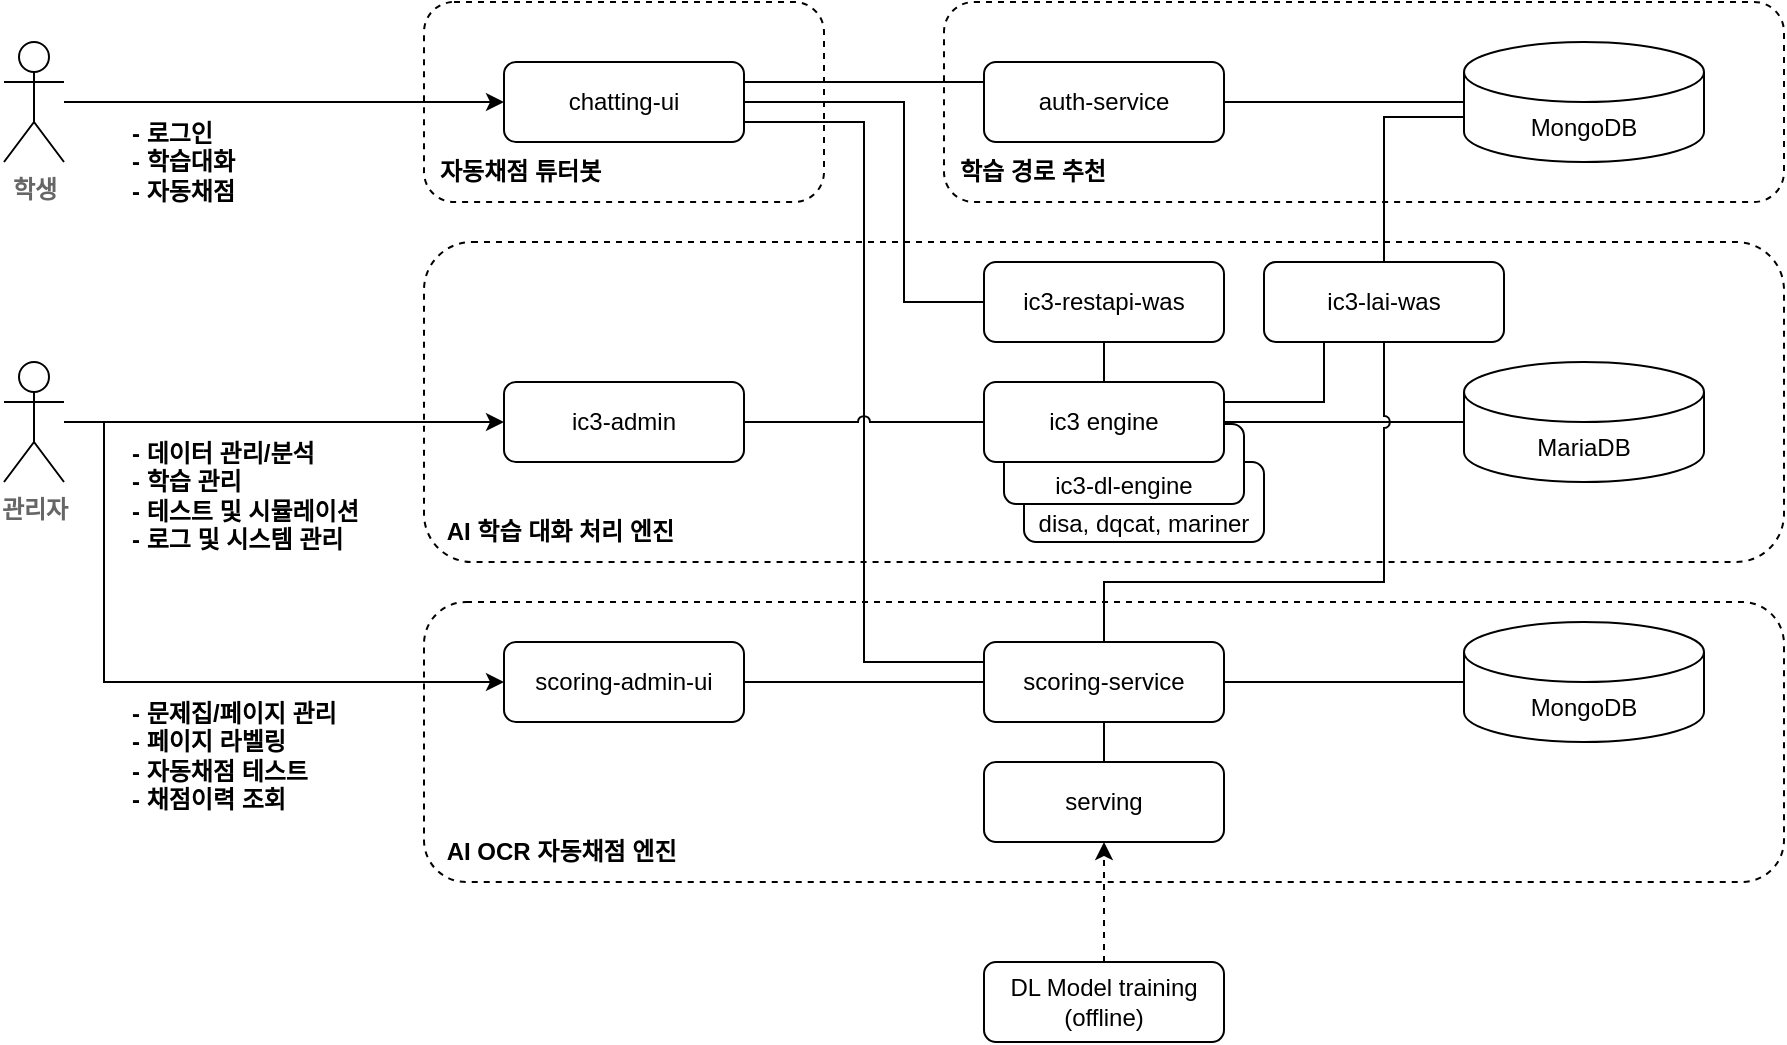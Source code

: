 <mxfile version="15.4.0" type="device" pages="2"><diagram id="HMI04QfgntQ5DL5h5nqv" name="시스템 구성도"><mxGraphModel dx="1139" dy="813" grid="1" gridSize="10" guides="1" tooltips="1" connect="1" arrows="1" fold="1" page="1" pageScale="1" pageWidth="1169" pageHeight="827" math="0" shadow="0"><root><mxCell id="0"/><mxCell id="1" parent="0"/><mxCell id="GwVszFW3vQcrVXuQvBcj-30" value="&amp;nbsp;AI OCR 자동채점 엔진" style="rounded=1;whiteSpace=wrap;verticalAlign=bottom;fillColor=none;dashed=1;strokeWidth=1;shadow=0;glass=0;sketch=0;align=left;fontStyle=1;html=1;spacing=8;" vertex="1" parent="1"><mxGeometry x="240" y="350" width="680" height="140" as="geometry"/></mxCell><mxCell id="GwVszFW3vQcrVXuQvBcj-34" value="&amp;nbsp;AI 학습 대화 처리 엔진" style="rounded=1;whiteSpace=wrap;verticalAlign=bottom;fillColor=none;dashed=1;strokeWidth=1;shadow=0;glass=0;sketch=0;align=left;fontStyle=1;html=1;spacing=8;" vertex="1" parent="1"><mxGeometry x="240" y="170" width="680" height="160" as="geometry"/></mxCell><mxCell id="GwVszFW3vQcrVXuQvBcj-35" value="자동채점 튜터봇" style="rounded=1;whiteSpace=wrap;verticalAlign=bottom;fillColor=none;dashed=1;strokeWidth=1;shadow=0;glass=0;sketch=0;align=left;fontStyle=1;html=1;spacing=8;" vertex="1" parent="1"><mxGeometry x="240" y="50" width="200" height="100" as="geometry"/></mxCell><mxCell id="GwVszFW3vQcrVXuQvBcj-36" value="학습 경로 추천" style="rounded=1;whiteSpace=wrap;verticalAlign=bottom;fillColor=none;dashed=1;strokeWidth=1;shadow=0;glass=0;sketch=0;align=left;fontStyle=1;html=1;spacing=8;" vertex="1" parent="1"><mxGeometry x="500" y="50" width="420" height="100" as="geometry"/></mxCell><mxCell id="GwVszFW3vQcrVXuQvBcj-13" value="disa, dqcat, mariner" style="rounded=1;whiteSpace=wrap;html=1;verticalAlign=bottom;" vertex="1" parent="1"><mxGeometry x="540" y="280" width="120" height="40" as="geometry"/></mxCell><mxCell id="GwVszFW3vQcrVXuQvBcj-7" value="ic3-dl-engine" style="rounded=1;whiteSpace=wrap;html=1;verticalAlign=bottom;" vertex="1" parent="1"><mxGeometry x="530" y="261" width="120" height="40" as="geometry"/></mxCell><mxCell id="GwVszFW3vQcrVXuQvBcj-14" style="edgeStyle=orthogonalEdgeStyle;rounded=0;orthogonalLoop=1;jettySize=auto;html=1;entryX=0;entryY=0.25;entryDx=0;entryDy=0;endArrow=none;endFill=0;exitX=1;exitY=0.25;exitDx=0;exitDy=0;" edge="1" parent="1" source="GwVszFW3vQcrVXuQvBcj-1" target="GwVszFW3vQcrVXuQvBcj-4"><mxGeometry relative="1" as="geometry"/></mxCell><mxCell id="GwVszFW3vQcrVXuQvBcj-15" style="edgeStyle=orthogonalEdgeStyle;rounded=0;orthogonalLoop=1;jettySize=auto;html=1;entryX=0;entryY=0.5;entryDx=0;entryDy=0;endArrow=none;endFill=0;" edge="1" parent="1" source="GwVszFW3vQcrVXuQvBcj-1" target="GwVszFW3vQcrVXuQvBcj-5"><mxGeometry relative="1" as="geometry"><Array as="points"><mxPoint x="480" y="100"/><mxPoint x="480" y="200"/></Array></mxGeometry></mxCell><mxCell id="GwVszFW3vQcrVXuQvBcj-16" style="edgeStyle=orthogonalEdgeStyle;rounded=0;orthogonalLoop=1;jettySize=auto;html=1;entryX=0;entryY=0.25;entryDx=0;entryDy=0;endArrow=none;endFill=0;exitX=1;exitY=0.75;exitDx=0;exitDy=0;" edge="1" parent="1" source="GwVszFW3vQcrVXuQvBcj-1" target="GwVszFW3vQcrVXuQvBcj-9"><mxGeometry relative="1" as="geometry"/></mxCell><mxCell id="GwVszFW3vQcrVXuQvBcj-1" value="chatting-ui" style="rounded=1;whiteSpace=wrap;html=1;" vertex="1" parent="1"><mxGeometry x="280" y="80" width="120" height="40" as="geometry"/></mxCell><mxCell id="GwVszFW3vQcrVXuQvBcj-2" value="ic3-admin" style="rounded=1;whiteSpace=wrap;html=1;" vertex="1" parent="1"><mxGeometry x="280" y="240" width="120" height="40" as="geometry"/></mxCell><mxCell id="GwVszFW3vQcrVXuQvBcj-17" style="edgeStyle=orthogonalEdgeStyle;rounded=0;orthogonalLoop=1;jettySize=auto;html=1;entryX=0;entryY=0.5;entryDx=0;entryDy=0;endArrow=none;endFill=0;" edge="1" parent="1" source="GwVszFW3vQcrVXuQvBcj-3" target="GwVszFW3vQcrVXuQvBcj-9"><mxGeometry relative="1" as="geometry"/></mxCell><mxCell id="GwVszFW3vQcrVXuQvBcj-3" value="scoring-admin-ui" style="rounded=1;whiteSpace=wrap;html=1;" vertex="1" parent="1"><mxGeometry x="280" y="370" width="120" height="40" as="geometry"/></mxCell><mxCell id="GwVszFW3vQcrVXuQvBcj-21" style="edgeStyle=orthogonalEdgeStyle;rounded=0;jumpStyle=arc;orthogonalLoop=1;jettySize=auto;html=1;entryX=0;entryY=0.5;entryDx=0;entryDy=0;entryPerimeter=0;endArrow=none;endFill=0;" edge="1" parent="1" source="GwVszFW3vQcrVXuQvBcj-4" target="GwVszFW3vQcrVXuQvBcj-10"><mxGeometry relative="1" as="geometry"/></mxCell><mxCell id="GwVszFW3vQcrVXuQvBcj-4" value="auth-service" style="rounded=1;whiteSpace=wrap;html=1;" vertex="1" parent="1"><mxGeometry x="520" y="80" width="120" height="40" as="geometry"/></mxCell><mxCell id="GwVszFW3vQcrVXuQvBcj-18" style="edgeStyle=orthogonalEdgeStyle;rounded=0;orthogonalLoop=1;jettySize=auto;html=1;entryX=0.5;entryY=0;entryDx=0;entryDy=0;endArrow=none;endFill=0;" edge="1" parent="1" source="GwVszFW3vQcrVXuQvBcj-5" target="GwVszFW3vQcrVXuQvBcj-6"><mxGeometry relative="1" as="geometry"/></mxCell><mxCell id="GwVszFW3vQcrVXuQvBcj-5" value="ic3-restapi-was" style="rounded=1;whiteSpace=wrap;html=1;" vertex="1" parent="1"><mxGeometry x="520" y="180" width="120" height="40" as="geometry"/></mxCell><mxCell id="GwVszFW3vQcrVXuQvBcj-19" style="edgeStyle=orthogonalEdgeStyle;rounded=0;orthogonalLoop=1;jettySize=auto;html=1;entryX=0.25;entryY=1;entryDx=0;entryDy=0;endArrow=none;endFill=0;exitX=1;exitY=0.25;exitDx=0;exitDy=0;" edge="1" parent="1" source="GwVszFW3vQcrVXuQvBcj-6" target="GwVszFW3vQcrVXuQvBcj-8"><mxGeometry relative="1" as="geometry"/></mxCell><mxCell id="GwVszFW3vQcrVXuQvBcj-20" style="edgeStyle=orthogonalEdgeStyle;rounded=0;orthogonalLoop=1;jettySize=auto;html=1;exitX=0;exitY=0.5;exitDx=0;exitDy=0;entryX=1;entryY=0.5;entryDx=0;entryDy=0;endArrow=none;endFill=0;jumpStyle=arc;" edge="1" parent="1" source="GwVszFW3vQcrVXuQvBcj-6" target="GwVszFW3vQcrVXuQvBcj-2"><mxGeometry relative="1" as="geometry"/></mxCell><mxCell id="GwVszFW3vQcrVXuQvBcj-22" style="edgeStyle=orthogonalEdgeStyle;rounded=0;jumpStyle=arc;orthogonalLoop=1;jettySize=auto;html=1;entryX=0;entryY=0.5;entryDx=0;entryDy=0;entryPerimeter=0;endArrow=none;endFill=0;" edge="1" parent="1" source="GwVszFW3vQcrVXuQvBcj-6" target="GwVszFW3vQcrVXuQvBcj-12"><mxGeometry relative="1" as="geometry"/></mxCell><mxCell id="GwVszFW3vQcrVXuQvBcj-6" value="ic3 engine" style="rounded=1;whiteSpace=wrap;html=1;" vertex="1" parent="1"><mxGeometry x="520" y="240" width="120" height="40" as="geometry"/></mxCell><mxCell id="GwVszFW3vQcrVXuQvBcj-24" style="edgeStyle=orthogonalEdgeStyle;rounded=0;jumpStyle=arc;orthogonalLoop=1;jettySize=auto;html=1;entryX=0.5;entryY=0;entryDx=0;entryDy=0;endArrow=none;endFill=0;exitX=0.5;exitY=1;exitDx=0;exitDy=0;" edge="1" parent="1" source="GwVszFW3vQcrVXuQvBcj-8" target="GwVszFW3vQcrVXuQvBcj-9"><mxGeometry relative="1" as="geometry"><Array as="points"><mxPoint x="720" y="340"/><mxPoint x="580" y="340"/></Array></mxGeometry></mxCell><mxCell id="GwVszFW3vQcrVXuQvBcj-25" style="edgeStyle=orthogonalEdgeStyle;rounded=0;jumpStyle=arc;orthogonalLoop=1;jettySize=auto;html=1;entryX=0;entryY=0;entryDx=0;entryDy=37.5;entryPerimeter=0;endArrow=none;endFill=0;" edge="1" parent="1" source="GwVszFW3vQcrVXuQvBcj-8" target="GwVszFW3vQcrVXuQvBcj-10"><mxGeometry relative="1" as="geometry"/></mxCell><mxCell id="GwVszFW3vQcrVXuQvBcj-8" value="ic3-lai-was" style="rounded=1;whiteSpace=wrap;html=1;" vertex="1" parent="1"><mxGeometry x="660" y="180" width="120" height="40" as="geometry"/></mxCell><mxCell id="GwVszFW3vQcrVXuQvBcj-23" style="edgeStyle=orthogonalEdgeStyle;rounded=0;jumpStyle=arc;orthogonalLoop=1;jettySize=auto;html=1;entryX=0;entryY=0.5;entryDx=0;entryDy=0;entryPerimeter=0;endArrow=none;endFill=0;" edge="1" parent="1" source="GwVszFW3vQcrVXuQvBcj-9" target="GwVszFW3vQcrVXuQvBcj-11"><mxGeometry relative="1" as="geometry"/></mxCell><mxCell id="GwVszFW3vQcrVXuQvBcj-9" value="scoring-service" style="rounded=1;whiteSpace=wrap;html=1;" vertex="1" parent="1"><mxGeometry x="520" y="370" width="120" height="40" as="geometry"/></mxCell><mxCell id="GwVszFW3vQcrVXuQvBcj-10" value="MongoDB" style="shape=cylinder3;whiteSpace=wrap;html=1;boundedLbl=1;backgroundOutline=1;size=15;" vertex="1" parent="1"><mxGeometry x="760" y="70" width="120" height="60" as="geometry"/></mxCell><mxCell id="GwVszFW3vQcrVXuQvBcj-11" value="MongoDB" style="shape=cylinder3;whiteSpace=wrap;html=1;boundedLbl=1;backgroundOutline=1;size=15;" vertex="1" parent="1"><mxGeometry x="760" y="360" width="120" height="60" as="geometry"/></mxCell><mxCell id="GwVszFW3vQcrVXuQvBcj-12" value="MariaDB" style="shape=cylinder3;whiteSpace=wrap;html=1;boundedLbl=1;backgroundOutline=1;size=15;" vertex="1" parent="1"><mxGeometry x="760" y="230" width="120" height="60" as="geometry"/></mxCell><mxCell id="GwVszFW3vQcrVXuQvBcj-27" style="edgeStyle=orthogonalEdgeStyle;rounded=0;jumpStyle=arc;orthogonalLoop=1;jettySize=auto;html=1;entryX=0.5;entryY=1;entryDx=0;entryDy=0;endArrow=none;endFill=0;" edge="1" parent="1" source="GwVszFW3vQcrVXuQvBcj-26" target="GwVszFW3vQcrVXuQvBcj-9"><mxGeometry relative="1" as="geometry"/></mxCell><mxCell id="GwVszFW3vQcrVXuQvBcj-26" value="serving" style="rounded=1;whiteSpace=wrap;html=1;" vertex="1" parent="1"><mxGeometry x="520" y="430" width="120" height="40" as="geometry"/></mxCell><mxCell id="GwVszFW3vQcrVXuQvBcj-29" style="edgeStyle=orthogonalEdgeStyle;rounded=0;jumpStyle=arc;orthogonalLoop=1;jettySize=auto;html=1;entryX=0.5;entryY=1;entryDx=0;entryDy=0;endArrow=classic;endFill=1;dashed=1;" edge="1" parent="1" source="GwVszFW3vQcrVXuQvBcj-28" target="GwVszFW3vQcrVXuQvBcj-26"><mxGeometry relative="1" as="geometry"/></mxCell><mxCell id="GwVszFW3vQcrVXuQvBcj-28" value="DL Model training&lt;br&gt;(offline)" style="rounded=1;whiteSpace=wrap;html=1;" vertex="1" parent="1"><mxGeometry x="520" y="530" width="120" height="40" as="geometry"/></mxCell><mxCell id="GwVszFW3vQcrVXuQvBcj-40" style="edgeStyle=orthogonalEdgeStyle;rounded=0;jumpStyle=arc;orthogonalLoop=1;jettySize=auto;html=1;entryX=0;entryY=0.5;entryDx=0;entryDy=0;fontColor=#666666;endArrow=classic;endFill=1;" edge="1" parent="1" source="GwVszFW3vQcrVXuQvBcj-37" target="GwVszFW3vQcrVXuQvBcj-1"><mxGeometry relative="1" as="geometry"/></mxCell><mxCell id="GwVszFW3vQcrVXuQvBcj-37" value="학생" style="shape=umlActor;verticalLabelPosition=bottom;verticalAlign=top;html=1;outlineConnect=0;rounded=1;shadow=0;glass=0;sketch=0;fontColor=#666666;strokeColor=#000000;strokeWidth=1;fillColor=none;fontStyle=1" vertex="1" parent="1"><mxGeometry x="30" y="70" width="30" height="60" as="geometry"/></mxCell><mxCell id="GwVszFW3vQcrVXuQvBcj-42" style="edgeStyle=orthogonalEdgeStyle;rounded=0;jumpStyle=arc;orthogonalLoop=1;jettySize=auto;html=1;entryX=0;entryY=0.5;entryDx=0;entryDy=0;fontColor=#666666;endArrow=classic;endFill=1;" edge="1" parent="1" source="GwVszFW3vQcrVXuQvBcj-38" target="GwVszFW3vQcrVXuQvBcj-2"><mxGeometry relative="1" as="geometry"/></mxCell><mxCell id="GwVszFW3vQcrVXuQvBcj-44" style="edgeStyle=orthogonalEdgeStyle;rounded=0;jumpStyle=arc;orthogonalLoop=1;jettySize=auto;html=1;entryX=0;entryY=0.5;entryDx=0;entryDy=0;fontColor=#666666;endArrow=classic;endFill=1;" edge="1" parent="1" source="GwVszFW3vQcrVXuQvBcj-38" target="GwVszFW3vQcrVXuQvBcj-3"><mxGeometry relative="1" as="geometry"><Array as="points"><mxPoint x="80" y="260"/><mxPoint x="80" y="390"/></Array></mxGeometry></mxCell><mxCell id="GwVszFW3vQcrVXuQvBcj-38" value="관리자" style="shape=umlActor;verticalLabelPosition=bottom;verticalAlign=top;html=1;outlineConnect=0;rounded=1;shadow=0;glass=0;sketch=0;fontColor=#666666;strokeColor=#000000;strokeWidth=1;fillColor=none;fontStyle=1" vertex="1" parent="1"><mxGeometry x="30" y="230" width="30" height="60" as="geometry"/></mxCell><mxCell id="GwVszFW3vQcrVXuQvBcj-46" value="- 로그인&lt;br&gt;- 학습대화&lt;br&gt;- 자동채점" style="text;strokeColor=none;fillColor=none;align=left;verticalAlign=top;whiteSpace=wrap;rounded=0;shadow=0;glass=0;sketch=0;fontColor=#000000;fontStyle=1;html=1;spacing=4;" vertex="1" parent="1"><mxGeometry x="90" y="100" width="140" height="60" as="geometry"/></mxCell><mxCell id="GwVszFW3vQcrVXuQvBcj-47" value="- 데이터 관리/분석&lt;br&gt;- 학습 관리&lt;br&gt;- 테스트 및 시뮬레이션&lt;br&gt;- 로그 및 시스템 관리" style="text;strokeColor=none;fillColor=none;align=left;verticalAlign=top;whiteSpace=wrap;rounded=0;shadow=0;glass=0;sketch=0;fontColor=#000000;fontStyle=1;html=1;spacing=4;" vertex="1" parent="1"><mxGeometry x="90" y="260" width="140" height="80" as="geometry"/></mxCell><mxCell id="GwVszFW3vQcrVXuQvBcj-48" value="- 문제집/페이지 관리&lt;br&gt;- 페이지 라벨링&lt;br&gt;- 자동채점 테스트&lt;br&gt;- 채점이력 조회" style="text;strokeColor=none;fillColor=none;align=left;verticalAlign=top;whiteSpace=wrap;rounded=0;shadow=0;glass=0;sketch=0;fontColor=#000000;fontStyle=1;html=1;spacing=4;" vertex="1" parent="1"><mxGeometry x="90" y="390" width="140" height="80" as="geometry"/></mxCell></root></mxGraphModel></diagram><diagram name="시스템 구성도(중간점검)" id="A87sTsU64xbJU1L3xx6i"><mxGraphModel dx="1139" dy="813" grid="1" gridSize="10" guides="1" tooltips="1" connect="1" arrows="1" fold="1" page="1" pageScale="1" pageWidth="1169" pageHeight="827" math="0" shadow="0"><root><mxCell id="vKTSd1gmsrZsp1-pXi5S-0"/><mxCell id="vKTSd1gmsrZsp1-pXi5S-1" parent="vKTSd1gmsrZsp1-pXi5S-0"/><mxCell id="vKTSd1gmsrZsp1-pXi5S-2" value="&amp;nbsp;AI OCR 자동채점 엔진" style="rounded=1;whiteSpace=wrap;verticalAlign=bottom;fillColor=none;dashed=1;strokeWidth=1;shadow=0;glass=0;sketch=0;align=left;fontStyle=1;html=1;spacing=8;" vertex="1" parent="vKTSd1gmsrZsp1-pXi5S-1"><mxGeometry x="240" y="350" width="680" height="140" as="geometry"/></mxCell><mxCell id="vKTSd1gmsrZsp1-pXi5S-3" value="&amp;nbsp;AI 학습 대화 처리 엔진" style="rounded=1;whiteSpace=wrap;verticalAlign=bottom;fillColor=none;dashed=1;strokeWidth=1;shadow=0;glass=0;sketch=0;align=left;fontStyle=1;html=1;spacing=8;" vertex="1" parent="vKTSd1gmsrZsp1-pXi5S-1"><mxGeometry x="240" y="170" width="680" height="160" as="geometry"/></mxCell><mxCell id="vKTSd1gmsrZsp1-pXi5S-4" value="자동채점 튜터봇" style="rounded=1;whiteSpace=wrap;verticalAlign=bottom;fillColor=none;dashed=1;strokeWidth=1;shadow=0;glass=0;sketch=0;align=left;fontStyle=1;html=1;spacing=8;" vertex="1" parent="vKTSd1gmsrZsp1-pXi5S-1"><mxGeometry x="240" y="50" width="200" height="100" as="geometry"/></mxCell><mxCell id="vKTSd1gmsrZsp1-pXi5S-5" value="학습 경로 추천" style="rounded=1;whiteSpace=wrap;verticalAlign=bottom;fillColor=none;dashed=1;strokeWidth=1;shadow=0;glass=0;sketch=0;align=left;fontStyle=1;html=1;spacing=8;" vertex="1" parent="vKTSd1gmsrZsp1-pXi5S-1"><mxGeometry x="500" y="50" width="420" height="100" as="geometry"/></mxCell><mxCell id="vKTSd1gmsrZsp1-pXi5S-6" value="disa, dqcat, mariner" style="rounded=1;whiteSpace=wrap;html=1;verticalAlign=bottom;" vertex="1" parent="vKTSd1gmsrZsp1-pXi5S-1"><mxGeometry x="540" y="280" width="120" height="40" as="geometry"/></mxCell><mxCell id="vKTSd1gmsrZsp1-pXi5S-7" value="ic3-dl-engine" style="rounded=1;whiteSpace=wrap;html=1;verticalAlign=bottom;" vertex="1" parent="vKTSd1gmsrZsp1-pXi5S-1"><mxGeometry x="530" y="261" width="120" height="40" as="geometry"/></mxCell><mxCell id="vKTSd1gmsrZsp1-pXi5S-8" style="edgeStyle=orthogonalEdgeStyle;rounded=0;orthogonalLoop=1;jettySize=auto;html=1;entryX=0;entryY=0.25;entryDx=0;entryDy=0;endArrow=none;endFill=0;exitX=1;exitY=0.25;exitDx=0;exitDy=0;" edge="1" parent="vKTSd1gmsrZsp1-pXi5S-1" source="vKTSd1gmsrZsp1-pXi5S-11" target="vKTSd1gmsrZsp1-pXi5S-16"><mxGeometry relative="1" as="geometry"/></mxCell><mxCell id="vKTSd1gmsrZsp1-pXi5S-9" style="edgeStyle=orthogonalEdgeStyle;rounded=0;orthogonalLoop=1;jettySize=auto;html=1;entryX=0;entryY=0.5;entryDx=0;entryDy=0;endArrow=none;endFill=0;" edge="1" parent="vKTSd1gmsrZsp1-pXi5S-1" source="vKTSd1gmsrZsp1-pXi5S-11" target="vKTSd1gmsrZsp1-pXi5S-18"><mxGeometry relative="1" as="geometry"><Array as="points"><mxPoint x="480" y="100"/><mxPoint x="480" y="200"/></Array></mxGeometry></mxCell><mxCell id="vKTSd1gmsrZsp1-pXi5S-10" style="edgeStyle=orthogonalEdgeStyle;rounded=0;orthogonalLoop=1;jettySize=auto;html=1;entryX=0;entryY=0.25;entryDx=0;entryDy=0;endArrow=none;endFill=0;exitX=1;exitY=0.75;exitDx=0;exitDy=0;" edge="1" parent="vKTSd1gmsrZsp1-pXi5S-1" source="vKTSd1gmsrZsp1-pXi5S-11" target="vKTSd1gmsrZsp1-pXi5S-27"><mxGeometry relative="1" as="geometry"/></mxCell><mxCell id="vKTSd1gmsrZsp1-pXi5S-11" value="chatting-ui" style="rounded=1;whiteSpace=wrap;html=1;fontColor=#0000FF;strokeColor=#0000FF;" vertex="1" parent="vKTSd1gmsrZsp1-pXi5S-1"><mxGeometry x="280" y="80" width="120" height="40" as="geometry"/></mxCell><mxCell id="vKTSd1gmsrZsp1-pXi5S-12" value="ic3-admin" style="rounded=1;whiteSpace=wrap;html=1;" vertex="1" parent="vKTSd1gmsrZsp1-pXi5S-1"><mxGeometry x="280" y="240" width="120" height="40" as="geometry"/></mxCell><mxCell id="vKTSd1gmsrZsp1-pXi5S-13" style="edgeStyle=orthogonalEdgeStyle;rounded=0;orthogonalLoop=1;jettySize=auto;html=1;entryX=0;entryY=0.5;entryDx=0;entryDy=0;endArrow=none;endFill=0;" edge="1" parent="vKTSd1gmsrZsp1-pXi5S-1" source="vKTSd1gmsrZsp1-pXi5S-14" target="vKTSd1gmsrZsp1-pXi5S-27"><mxGeometry relative="1" as="geometry"/></mxCell><mxCell id="vKTSd1gmsrZsp1-pXi5S-14" value="scoring-admin-ui" style="rounded=1;whiteSpace=wrap;html=1;fontColor=#0000FF;strokeColor=#0000FF;" vertex="1" parent="vKTSd1gmsrZsp1-pXi5S-1"><mxGeometry x="280" y="370" width="120" height="40" as="geometry"/></mxCell><mxCell id="vKTSd1gmsrZsp1-pXi5S-15" style="edgeStyle=orthogonalEdgeStyle;rounded=0;jumpStyle=arc;orthogonalLoop=1;jettySize=auto;html=1;entryX=0;entryY=0.5;entryDx=0;entryDy=0;entryPerimeter=0;endArrow=none;endFill=0;" edge="1" parent="vKTSd1gmsrZsp1-pXi5S-1" source="vKTSd1gmsrZsp1-pXi5S-16" target="vKTSd1gmsrZsp1-pXi5S-28"><mxGeometry relative="1" as="geometry"/></mxCell><mxCell id="vKTSd1gmsrZsp1-pXi5S-16" value="auth-service" style="rounded=1;whiteSpace=wrap;html=1;" vertex="1" parent="vKTSd1gmsrZsp1-pXi5S-1"><mxGeometry x="520" y="80" width="120" height="40" as="geometry"/></mxCell><mxCell id="vKTSd1gmsrZsp1-pXi5S-17" style="edgeStyle=orthogonalEdgeStyle;rounded=0;orthogonalLoop=1;jettySize=auto;html=1;entryX=0.5;entryY=0;entryDx=0;entryDy=0;endArrow=none;endFill=0;" edge="1" parent="vKTSd1gmsrZsp1-pXi5S-1" source="vKTSd1gmsrZsp1-pXi5S-18" target="vKTSd1gmsrZsp1-pXi5S-22"><mxGeometry relative="1" as="geometry"/></mxCell><mxCell id="vKTSd1gmsrZsp1-pXi5S-18" value="ic3-restapi-was" style="rounded=1;whiteSpace=wrap;html=1;" vertex="1" parent="vKTSd1gmsrZsp1-pXi5S-1"><mxGeometry x="520" y="180" width="120" height="40" as="geometry"/></mxCell><mxCell id="vKTSd1gmsrZsp1-pXi5S-19" style="edgeStyle=orthogonalEdgeStyle;rounded=0;orthogonalLoop=1;jettySize=auto;html=1;entryX=0.25;entryY=1;entryDx=0;entryDy=0;endArrow=none;endFill=0;exitX=1;exitY=0.25;exitDx=0;exitDy=0;" edge="1" parent="vKTSd1gmsrZsp1-pXi5S-1" source="vKTSd1gmsrZsp1-pXi5S-22" target="vKTSd1gmsrZsp1-pXi5S-25"><mxGeometry relative="1" as="geometry"/></mxCell><mxCell id="vKTSd1gmsrZsp1-pXi5S-20" style="edgeStyle=orthogonalEdgeStyle;rounded=0;orthogonalLoop=1;jettySize=auto;html=1;exitX=0;exitY=0.5;exitDx=0;exitDy=0;entryX=1;entryY=0.5;entryDx=0;entryDy=0;endArrow=none;endFill=0;jumpStyle=arc;" edge="1" parent="vKTSd1gmsrZsp1-pXi5S-1" source="vKTSd1gmsrZsp1-pXi5S-22" target="vKTSd1gmsrZsp1-pXi5S-12"><mxGeometry relative="1" as="geometry"/></mxCell><mxCell id="vKTSd1gmsrZsp1-pXi5S-21" style="edgeStyle=orthogonalEdgeStyle;rounded=0;jumpStyle=arc;orthogonalLoop=1;jettySize=auto;html=1;entryX=0;entryY=0.5;entryDx=0;entryDy=0;entryPerimeter=0;endArrow=none;endFill=0;" edge="1" parent="vKTSd1gmsrZsp1-pXi5S-1" source="vKTSd1gmsrZsp1-pXi5S-22" target="vKTSd1gmsrZsp1-pXi5S-30"><mxGeometry relative="1" as="geometry"/></mxCell><mxCell id="vKTSd1gmsrZsp1-pXi5S-22" value="ic3 engine" style="rounded=1;whiteSpace=wrap;html=1;" vertex="1" parent="vKTSd1gmsrZsp1-pXi5S-1"><mxGeometry x="520" y="240" width="120" height="40" as="geometry"/></mxCell><mxCell id="vKTSd1gmsrZsp1-pXi5S-23" style="edgeStyle=orthogonalEdgeStyle;rounded=0;jumpStyle=arc;orthogonalLoop=1;jettySize=auto;html=1;entryX=0.5;entryY=0;entryDx=0;entryDy=0;endArrow=none;endFill=0;exitX=0.5;exitY=1;exitDx=0;exitDy=0;" edge="1" parent="vKTSd1gmsrZsp1-pXi5S-1" source="vKTSd1gmsrZsp1-pXi5S-25" target="vKTSd1gmsrZsp1-pXi5S-27"><mxGeometry relative="1" as="geometry"><Array as="points"><mxPoint x="720" y="340"/><mxPoint x="580" y="340"/></Array></mxGeometry></mxCell><mxCell id="vKTSd1gmsrZsp1-pXi5S-24" style="edgeStyle=orthogonalEdgeStyle;rounded=0;jumpStyle=arc;orthogonalLoop=1;jettySize=auto;html=1;entryX=0;entryY=0;entryDx=0;entryDy=37.5;entryPerimeter=0;endArrow=none;endFill=0;" edge="1" parent="vKTSd1gmsrZsp1-pXi5S-1" source="vKTSd1gmsrZsp1-pXi5S-25" target="vKTSd1gmsrZsp1-pXi5S-28"><mxGeometry relative="1" as="geometry"/></mxCell><mxCell id="vKTSd1gmsrZsp1-pXi5S-25" value="ic3-lai-was" style="rounded=1;whiteSpace=wrap;html=1;fontColor=#0000FF;strokeColor=#0000FF;" vertex="1" parent="vKTSd1gmsrZsp1-pXi5S-1"><mxGeometry x="660" y="180" width="120" height="40" as="geometry"/></mxCell><mxCell id="vKTSd1gmsrZsp1-pXi5S-26" style="edgeStyle=orthogonalEdgeStyle;rounded=0;jumpStyle=arc;orthogonalLoop=1;jettySize=auto;html=1;entryX=0;entryY=0.5;entryDx=0;entryDy=0;entryPerimeter=0;endArrow=none;endFill=0;" edge="1" parent="vKTSd1gmsrZsp1-pXi5S-1" source="vKTSd1gmsrZsp1-pXi5S-27" target="vKTSd1gmsrZsp1-pXi5S-29"><mxGeometry relative="1" as="geometry"/></mxCell><mxCell id="vKTSd1gmsrZsp1-pXi5S-27" value="scoring-service" style="rounded=1;whiteSpace=wrap;html=1;fontColor=#0000FF;strokeColor=#0000FF;" vertex="1" parent="vKTSd1gmsrZsp1-pXi5S-1"><mxGeometry x="520" y="370" width="120" height="40" as="geometry"/></mxCell><mxCell id="vKTSd1gmsrZsp1-pXi5S-28" value="MongoDB" style="shape=cylinder3;whiteSpace=wrap;html=1;boundedLbl=1;backgroundOutline=1;size=15;" vertex="1" parent="vKTSd1gmsrZsp1-pXi5S-1"><mxGeometry x="760" y="70" width="120" height="60" as="geometry"/></mxCell><mxCell id="vKTSd1gmsrZsp1-pXi5S-29" value="MongoDB" style="shape=cylinder3;whiteSpace=wrap;html=1;boundedLbl=1;backgroundOutline=1;size=15;" vertex="1" parent="vKTSd1gmsrZsp1-pXi5S-1"><mxGeometry x="760" y="360" width="120" height="60" as="geometry"/></mxCell><mxCell id="vKTSd1gmsrZsp1-pXi5S-30" value="MariaDB" style="shape=cylinder3;whiteSpace=wrap;html=1;boundedLbl=1;backgroundOutline=1;size=15;" vertex="1" parent="vKTSd1gmsrZsp1-pXi5S-1"><mxGeometry x="760" y="230" width="120" height="60" as="geometry"/></mxCell><mxCell id="vKTSd1gmsrZsp1-pXi5S-31" style="edgeStyle=orthogonalEdgeStyle;rounded=0;jumpStyle=arc;orthogonalLoop=1;jettySize=auto;html=1;entryX=0.5;entryY=1;entryDx=0;entryDy=0;endArrow=none;endFill=0;" edge="1" parent="vKTSd1gmsrZsp1-pXi5S-1" source="vKTSd1gmsrZsp1-pXi5S-32" target="vKTSd1gmsrZsp1-pXi5S-27"><mxGeometry relative="1" as="geometry"/></mxCell><mxCell id="vKTSd1gmsrZsp1-pXi5S-32" value="serving" style="rounded=1;whiteSpace=wrap;html=1;fontColor=#0000FF;strokeColor=#0000FF;" vertex="1" parent="vKTSd1gmsrZsp1-pXi5S-1"><mxGeometry x="520" y="430" width="120" height="40" as="geometry"/></mxCell><mxCell id="vKTSd1gmsrZsp1-pXi5S-33" style="edgeStyle=orthogonalEdgeStyle;rounded=0;jumpStyle=arc;orthogonalLoop=1;jettySize=auto;html=1;entryX=0.5;entryY=1;entryDx=0;entryDy=0;endArrow=classic;endFill=1;dashed=1;" edge="1" parent="vKTSd1gmsrZsp1-pXi5S-1" source="vKTSd1gmsrZsp1-pXi5S-34" target="vKTSd1gmsrZsp1-pXi5S-32"><mxGeometry relative="1" as="geometry"/></mxCell><mxCell id="vKTSd1gmsrZsp1-pXi5S-34" value="DL Model training&lt;br&gt;(offline)" style="rounded=1;whiteSpace=wrap;html=1;" vertex="1" parent="vKTSd1gmsrZsp1-pXi5S-1"><mxGeometry x="520" y="530" width="120" height="40" as="geometry"/></mxCell><mxCell id="vKTSd1gmsrZsp1-pXi5S-35" style="edgeStyle=orthogonalEdgeStyle;rounded=0;jumpStyle=arc;orthogonalLoop=1;jettySize=auto;html=1;entryX=0;entryY=0.5;entryDx=0;entryDy=0;fontColor=#666666;endArrow=classic;endFill=1;" edge="1" parent="vKTSd1gmsrZsp1-pXi5S-1" source="vKTSd1gmsrZsp1-pXi5S-36" target="vKTSd1gmsrZsp1-pXi5S-11"><mxGeometry relative="1" as="geometry"/></mxCell><mxCell id="vKTSd1gmsrZsp1-pXi5S-36" value="학생" style="shape=umlActor;verticalLabelPosition=bottom;verticalAlign=top;html=1;outlineConnect=0;rounded=1;shadow=0;glass=0;sketch=0;fontColor=#666666;strokeColor=#000000;strokeWidth=1;fillColor=none;fontStyle=1" vertex="1" parent="vKTSd1gmsrZsp1-pXi5S-1"><mxGeometry x="30" y="70" width="30" height="60" as="geometry"/></mxCell><mxCell id="vKTSd1gmsrZsp1-pXi5S-37" style="edgeStyle=orthogonalEdgeStyle;rounded=0;jumpStyle=arc;orthogonalLoop=1;jettySize=auto;html=1;entryX=0;entryY=0.5;entryDx=0;entryDy=0;fontColor=#666666;endArrow=classic;endFill=1;" edge="1" parent="vKTSd1gmsrZsp1-pXi5S-1" source="vKTSd1gmsrZsp1-pXi5S-39" target="vKTSd1gmsrZsp1-pXi5S-12"><mxGeometry relative="1" as="geometry"/></mxCell><mxCell id="vKTSd1gmsrZsp1-pXi5S-38" style="edgeStyle=orthogonalEdgeStyle;rounded=0;jumpStyle=arc;orthogonalLoop=1;jettySize=auto;html=1;entryX=0;entryY=0.5;entryDx=0;entryDy=0;fontColor=#666666;endArrow=classic;endFill=1;" edge="1" parent="vKTSd1gmsrZsp1-pXi5S-1" source="vKTSd1gmsrZsp1-pXi5S-39" target="vKTSd1gmsrZsp1-pXi5S-14"><mxGeometry relative="1" as="geometry"><Array as="points"><mxPoint x="80" y="260"/><mxPoint x="80" y="390"/></Array></mxGeometry></mxCell><mxCell id="vKTSd1gmsrZsp1-pXi5S-39" value="관리자" style="shape=umlActor;verticalLabelPosition=bottom;verticalAlign=top;html=1;outlineConnect=0;rounded=1;shadow=0;glass=0;sketch=0;fontColor=#666666;strokeColor=#000000;strokeWidth=1;fillColor=none;fontStyle=1" vertex="1" parent="vKTSd1gmsrZsp1-pXi5S-1"><mxGeometry x="30" y="230" width="30" height="60" as="geometry"/></mxCell><mxCell id="vKTSd1gmsrZsp1-pXi5S-40" value="- 로그인&lt;br&gt;- 학습대화&lt;br&gt;&lt;font color=&quot;#0000ff&quot;&gt;- 자동채점&lt;/font&gt;" style="text;strokeColor=none;fillColor=none;align=left;verticalAlign=top;whiteSpace=wrap;rounded=0;shadow=0;glass=0;sketch=0;fontColor=#000000;fontStyle=1;html=1;spacing=4;" vertex="1" parent="vKTSd1gmsrZsp1-pXi5S-1"><mxGeometry x="90" y="100" width="140" height="60" as="geometry"/></mxCell><mxCell id="vKTSd1gmsrZsp1-pXi5S-41" value="- 데이터 관리/분석&lt;br&gt;- 학습 관리&lt;br&gt;- 테스트 및 시뮬레이션&lt;br&gt;- 로그 및 시스템 관리" style="text;strokeColor=none;fillColor=none;align=left;verticalAlign=top;whiteSpace=wrap;rounded=0;shadow=0;glass=0;sketch=0;fontColor=#000000;fontStyle=1;html=1;spacing=4;" vertex="1" parent="vKTSd1gmsrZsp1-pXi5S-1"><mxGeometry x="90" y="260" width="140" height="80" as="geometry"/></mxCell><mxCell id="vKTSd1gmsrZsp1-pXi5S-42" value="- 문제집/페이지 관리&lt;br&gt;&lt;font color=&quot;#0000ff&quot;&gt;- 페이지 라벨링&lt;/font&gt;&lt;br&gt;- 자동채점 테스트&lt;br&gt;- 채점이력 조회" style="text;strokeColor=none;fillColor=none;align=left;verticalAlign=top;whiteSpace=wrap;rounded=0;shadow=0;glass=0;sketch=0;fontColor=#000000;fontStyle=1;html=1;spacing=4;" vertex="1" parent="vKTSd1gmsrZsp1-pXi5S-1"><mxGeometry x="90" y="390" width="140" height="80" as="geometry"/></mxCell><mxCell id="vKTSd1gmsrZsp1-pXi5S-43" value="" style="rounded=0;whiteSpace=wrap;html=1;shadow=0;glass=0;sketch=0;fontColor=#0000FF;strokeColor=#0000FF;strokeWidth=1;fillColor=#0000FF;align=left;verticalAlign=top;" vertex="1" parent="vKTSd1gmsrZsp1-pXi5S-1"><mxGeometry x="840" y="545" width="20" height="20" as="geometry"/></mxCell><mxCell id="vKTSd1gmsrZsp1-pXi5S-44" value="진행 중" style="text;html=1;strokeColor=none;fillColor=none;align=left;verticalAlign=middle;whiteSpace=wrap;rounded=0;shadow=0;glass=0;sketch=0;fontColor=#0000FF;spacing=6;" vertex="1" parent="vKTSd1gmsrZsp1-pXi5S-1"><mxGeometry x="860" y="540" width="60" height="30" as="geometry"/></mxCell></root></mxGraphModel></diagram></mxfile>